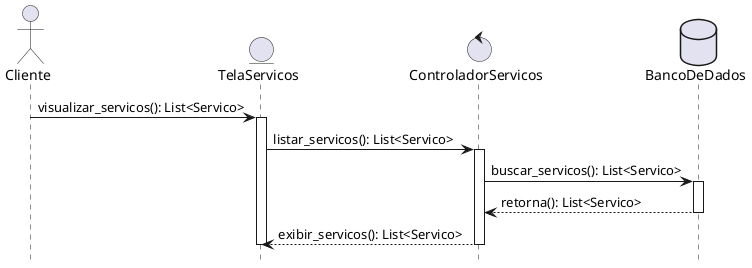@startuml "Visualizar Serviços"
hide footbox

actor Cliente
entity TelaServicos
control ControladorServicos
database BancoDeDados

Cliente -> TelaServicos: visualizar_servicos(): List<Servico>
activate TelaServicos

TelaServicos -> ControladorServicos: listar_servicos(): List<Servico>
activate ControladorServicos

ControladorServicos -> BancoDeDados: buscar_servicos(): List<Servico>
activate BancoDeDados

BancoDeDados --> ControladorServicos: retorna(): List<Servico>
deactivate BancoDeDados

ControladorServicos --> TelaServicos: exibir_servicos(): List<Servico>
deactivate ControladorServicos

deactivate TelaServicos

@enduml


